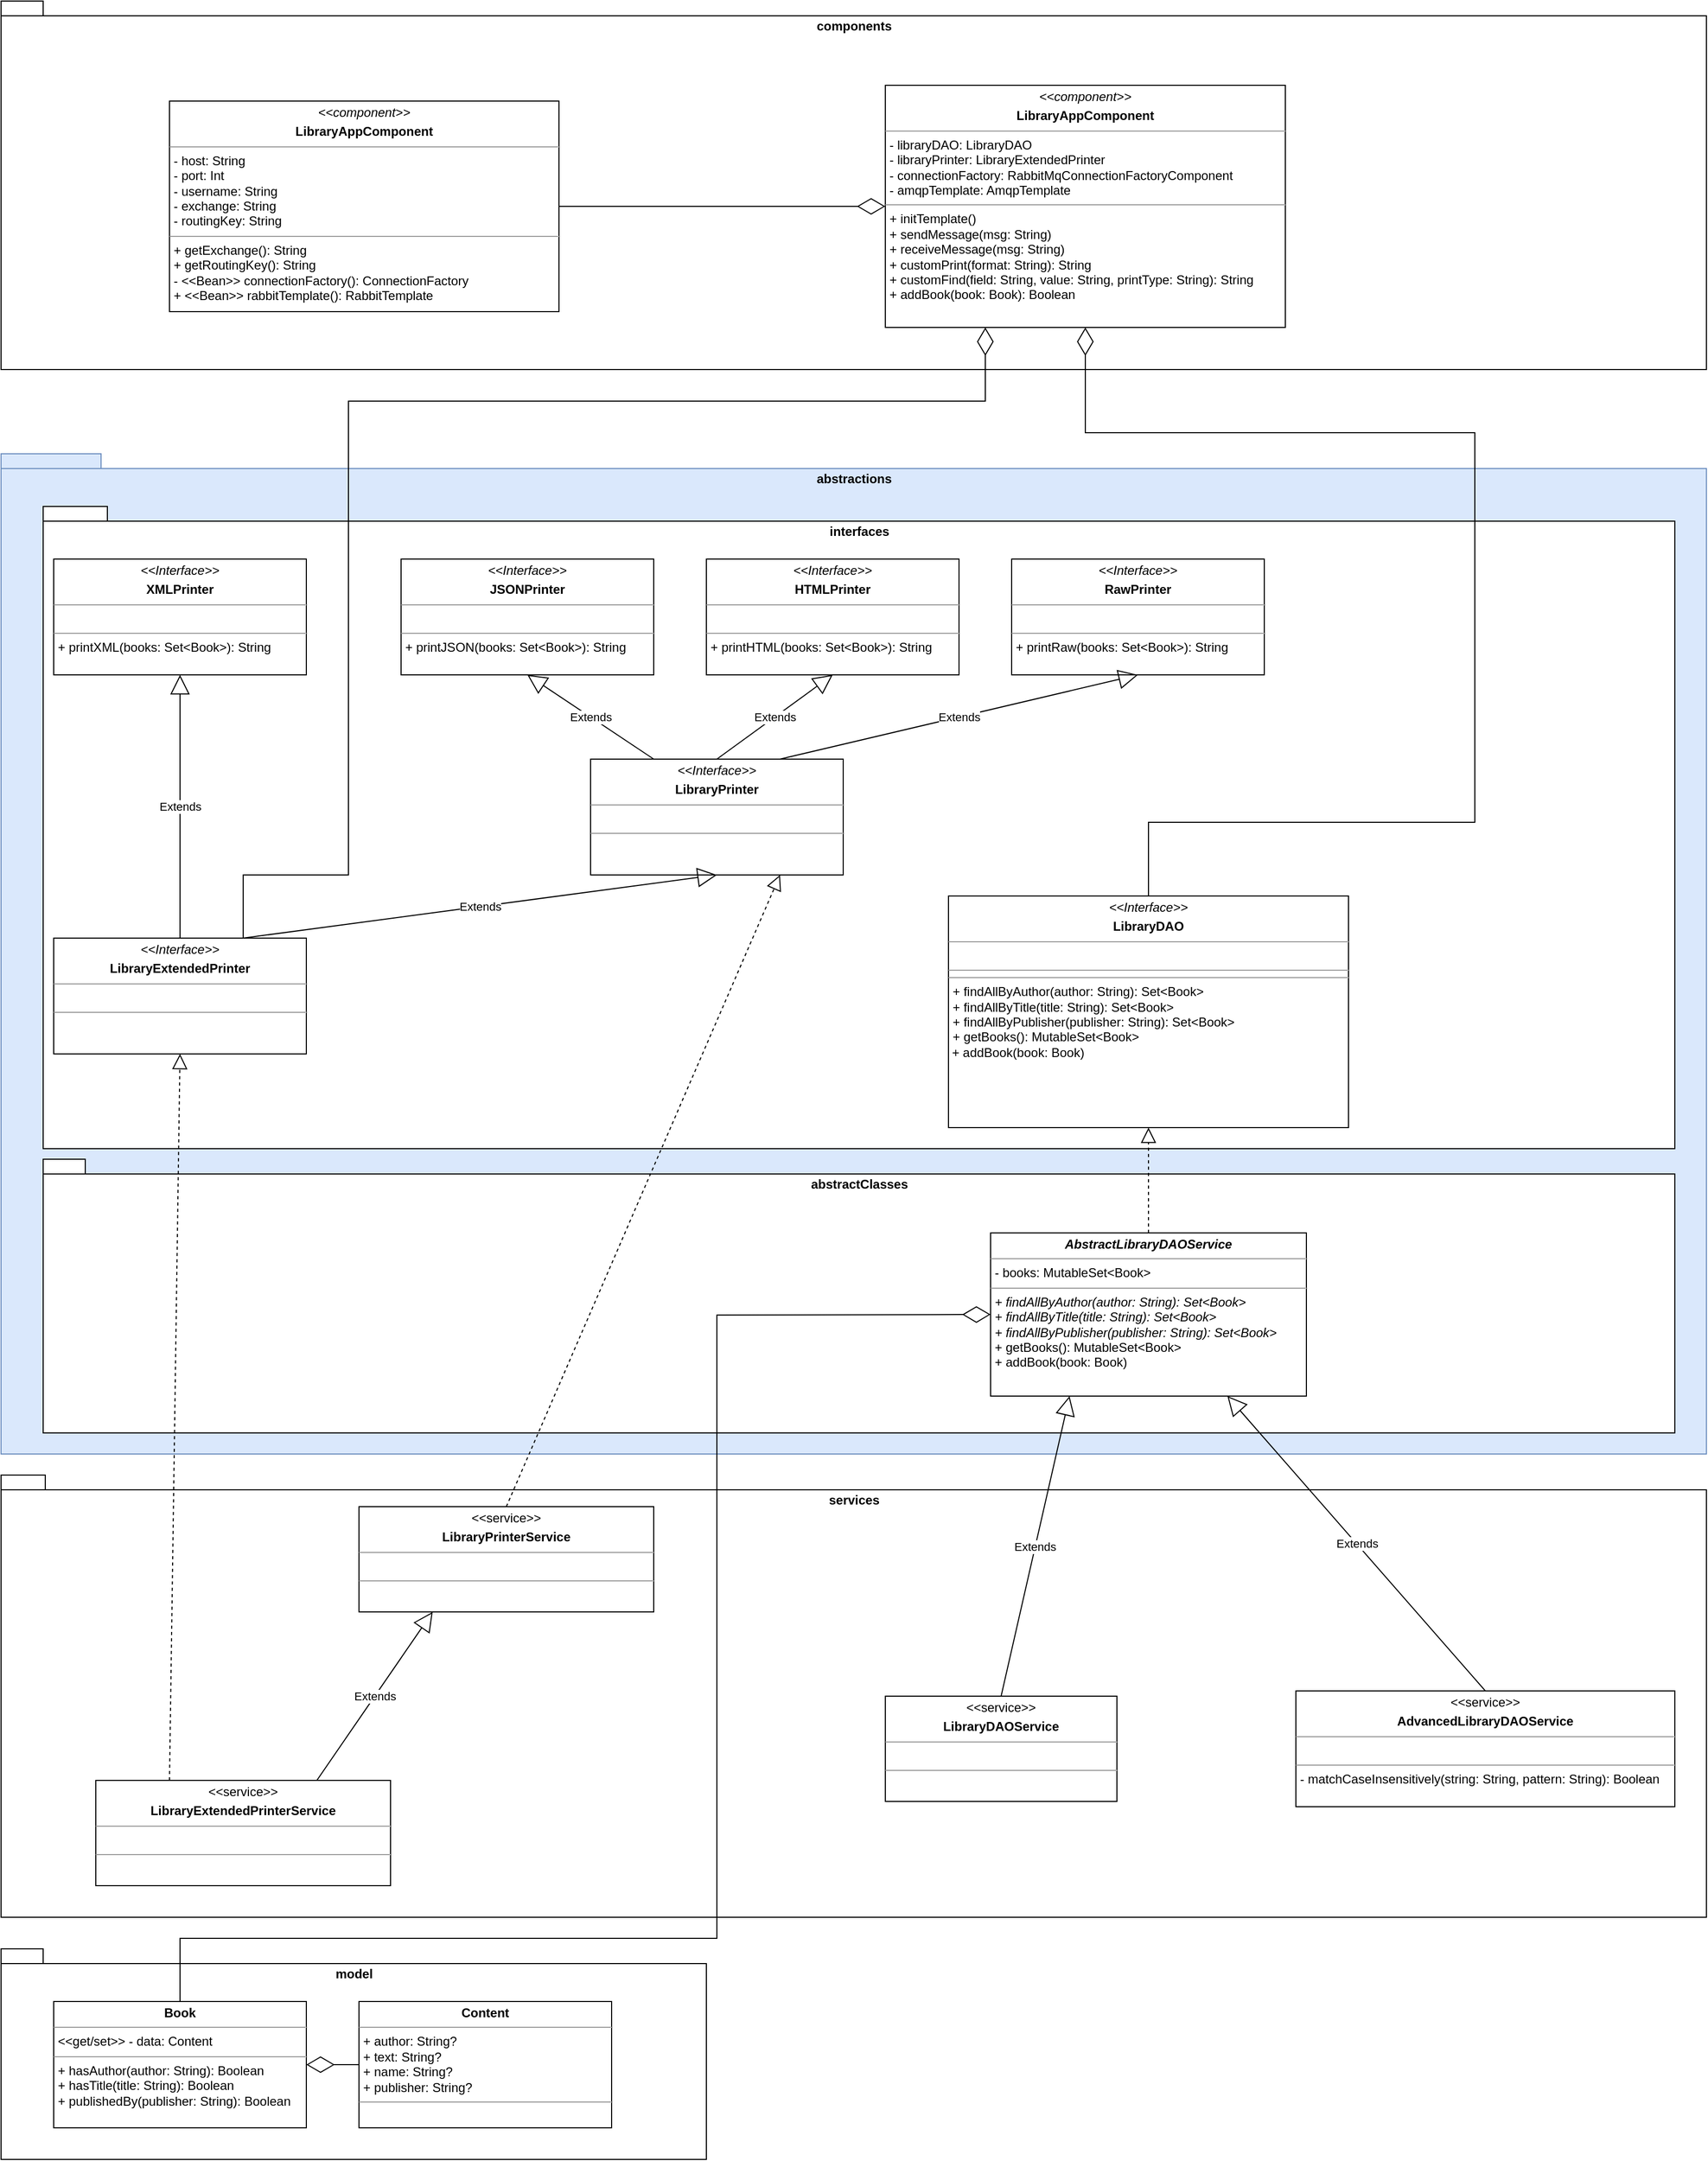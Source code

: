 <mxfile version="17.2.4" type="device"><diagram id="8pUNnkJW_5A-BNR_VRTr" name="Page-1"><mxGraphModel dx="2322" dy="3456" grid="1" gridSize="10" guides="1" tooltips="1" connect="1" arrows="1" fold="1" page="0" pageScale="1" pageWidth="850" pageHeight="1100" math="0" shadow="0"><root><mxCell id="0"/><mxCell id="1" parent="0"/><mxCell id="Xpjkfp5_LxLIs_rnmjE8-44" value="components" style="shape=folder;fontStyle=1;spacingTop=10;tabWidth=40;tabHeight=14;tabPosition=left;html=1;verticalAlign=top;" parent="1" vertex="1"><mxGeometry x="110" y="-1670" width="1620" height="350" as="geometry"/></mxCell><mxCell id="Xpjkfp5_LxLIs_rnmjE8-38" value="&lt;div&gt;abstractions&lt;/div&gt;&lt;div&gt;&lt;br&gt;&lt;/div&gt;" style="shape=folder;fontStyle=1;spacingTop=10;tabWidth=40;tabHeight=14;tabPosition=left;html=1;verticalAlign=top;fillColor=#dae8fc;strokeColor=#6c8ebf;" parent="1" vertex="1"><mxGeometry x="110" y="-1240" width="1620" height="950" as="geometry"/></mxCell><mxCell id="Xpjkfp5_LxLIs_rnmjE8-36" value="&lt;div&gt;interfaces&lt;/div&gt;&lt;div&gt;&lt;br&gt;&lt;/div&gt;" style="shape=folder;fontStyle=1;spacingTop=10;tabWidth=40;tabHeight=14;tabPosition=left;html=1;verticalAlign=top;" parent="1" vertex="1"><mxGeometry x="150" y="-1190" width="1550" height="610" as="geometry"/></mxCell><mxCell id="Xpjkfp5_LxLIs_rnmjE8-35" value="abstractClasses" style="shape=folder;fontStyle=1;spacingTop=10;tabWidth=40;tabHeight=14;tabPosition=left;html=1;verticalAlign=top;" parent="1" vertex="1"><mxGeometry x="150" y="-570" width="1550" height="260" as="geometry"/></mxCell><mxCell id="Xpjkfp5_LxLIs_rnmjE8-34" value="&lt;div&gt;services&lt;/div&gt;" style="shape=folder;fontStyle=1;spacingTop=10;tabWidth=40;tabHeight=14;tabPosition=left;html=1;verticalAlign=top;" parent="1" vertex="1"><mxGeometry x="110" y="-270" width="1620" height="420" as="geometry"/></mxCell><mxCell id="Xpjkfp5_LxLIs_rnmjE8-4" value="model" style="shape=folder;fontStyle=1;spacingTop=10;tabWidth=40;tabHeight=14;tabPosition=left;html=1;verticalAlign=top;" parent="1" vertex="1"><mxGeometry x="110" y="180" width="670" height="200" as="geometry"/></mxCell><mxCell id="Xpjkfp5_LxLIs_rnmjE8-1" value="&lt;p style=&quot;margin: 0px ; margin-top: 4px ; text-align: center&quot;&gt;&lt;b&gt;Book&lt;/b&gt;&lt;br&gt;&lt;/p&gt;&lt;hr size=&quot;1&quot;&gt;&lt;p style=&quot;margin: 0px ; margin-left: 4px&quot;&gt;&amp;lt;&amp;lt;get/set&amp;gt;&amp;gt; - data: Content&lt;br&gt;&lt;/p&gt;&lt;hr size=&quot;1&quot;&gt;&lt;p style=&quot;margin: 0px ; margin-left: 4px&quot;&gt;+ hasAuthor(author: String): Boolean&lt;/p&gt;&lt;p style=&quot;margin: 0px ; margin-left: 4px&quot;&gt;+ hasTitle(title: String): Boolean&lt;/p&gt;&lt;p style=&quot;margin: 0px ; margin-left: 4px&quot;&gt;+ publishedBy(publisher: String): Boolean&lt;br&gt;&lt;/p&gt;" style="verticalAlign=top;align=left;overflow=fill;fontSize=12;fontFamily=Helvetica;html=1;" parent="1" vertex="1"><mxGeometry x="160" y="230" width="240" height="120" as="geometry"/></mxCell><mxCell id="Xpjkfp5_LxLIs_rnmjE8-2" value="&lt;p style=&quot;margin: 0px ; margin-top: 4px ; text-align: center&quot;&gt;&lt;b&gt;Content&lt;/b&gt;&lt;br&gt;&lt;/p&gt;&lt;hr size=&quot;1&quot;&gt;&lt;p style=&quot;margin: 0px ; margin-left: 4px&quot;&gt;+ author: String?&lt;/p&gt;&lt;p style=&quot;margin: 0px ; margin-left: 4px&quot;&gt;+ text: String?&lt;/p&gt;&lt;p style=&quot;margin: 0px ; margin-left: 4px&quot;&gt;+ name: String?&lt;/p&gt;&lt;p style=&quot;margin: 0px ; margin-left: 4px&quot;&gt;+ publisher: String?&lt;br&gt;&lt;/p&gt;&lt;hr size=&quot;1&quot;&gt;" style="verticalAlign=top;align=left;overflow=fill;fontSize=12;fontFamily=Helvetica;html=1;" parent="1" vertex="1"><mxGeometry x="450" y="230" width="240" height="120" as="geometry"/></mxCell><mxCell id="Xpjkfp5_LxLIs_rnmjE8-3" value="" style="endArrow=diamondThin;endFill=0;endSize=24;html=1;rounded=0;entryX=1;entryY=0.5;entryDx=0;entryDy=0;exitX=0;exitY=0.5;exitDx=0;exitDy=0;" parent="1" source="Xpjkfp5_LxLIs_rnmjE8-2" target="Xpjkfp5_LxLIs_rnmjE8-1" edge="1"><mxGeometry width="160" relative="1" as="geometry"><mxPoint x="240" y="400" as="sourcePoint"/><mxPoint x="400" y="400" as="targetPoint"/></mxGeometry></mxCell><mxCell id="Xpjkfp5_LxLIs_rnmjE8-5" value="&lt;p style=&quot;margin: 0px ; margin-top: 4px ; text-align: center&quot;&gt;&amp;lt;&amp;lt;service&amp;gt;&amp;gt;&lt;b&gt;&lt;br&gt;&lt;/b&gt;&lt;/p&gt;&lt;p style=&quot;margin: 0px ; margin-top: 4px ; text-align: center&quot;&gt;&lt;b&gt;LibraryDAOService&lt;/b&gt;&lt;br&gt;&lt;/p&gt;&lt;hr size=&quot;1&quot;&gt;&lt;div&gt;&lt;br&gt;&lt;/div&gt;&lt;hr size=&quot;1&quot;&gt;" style="verticalAlign=top;align=left;overflow=fill;fontSize=12;fontFamily=Helvetica;html=1;" parent="1" vertex="1"><mxGeometry x="950" y="-60" width="220" height="100" as="geometry"/></mxCell><mxCell id="Xpjkfp5_LxLIs_rnmjE8-7" value="&lt;p style=&quot;margin: 0px ; margin-top: 4px ; text-align: center&quot;&gt;&amp;lt;&amp;lt;service&amp;gt;&amp;gt;&lt;b&gt;&lt;br&gt;&lt;/b&gt;&lt;/p&gt;&lt;p style=&quot;margin: 0px ; margin-top: 4px ; text-align: center&quot;&gt;&lt;b&gt;AdvancedLibraryDAOService&lt;/b&gt;&lt;br&gt;&lt;/p&gt;&lt;hr size=&quot;1&quot;&gt;&lt;div&gt;&lt;br&gt;&lt;/div&gt;&lt;hr size=&quot;1&quot;&gt;&lt;p style=&quot;margin: 0px ; margin-left: 4px&quot;&gt;- matchCaseInsensitively(string: String, pattern: String): Boolean&lt;br&gt;&lt;/p&gt;" style="verticalAlign=top;align=left;overflow=fill;fontSize=12;fontFamily=Helvetica;html=1;" parent="1" vertex="1"><mxGeometry x="1340" y="-65" width="360" height="110" as="geometry"/></mxCell><mxCell id="Xpjkfp5_LxLIs_rnmjE8-8" value="&lt;p style=&quot;margin: 0px ; margin-top: 4px ; text-align: center&quot;&gt;&amp;lt;&amp;lt;service&amp;gt;&amp;gt;&lt;b&gt;&lt;br&gt;&lt;/b&gt;&lt;/p&gt;&lt;p style=&quot;margin: 0px ; margin-top: 4px ; text-align: center&quot;&gt;&lt;b&gt;LibraryExtendedPrinterService&lt;/b&gt;&lt;br&gt;&lt;/p&gt;&lt;hr size=&quot;1&quot;&gt;&lt;div&gt;&lt;br&gt;&lt;/div&gt;&lt;hr size=&quot;1&quot;&gt;" style="verticalAlign=top;align=left;overflow=fill;fontSize=12;fontFamily=Helvetica;html=1;" parent="1" vertex="1"><mxGeometry x="200" y="20" width="280" height="100" as="geometry"/></mxCell><mxCell id="Xpjkfp5_LxLIs_rnmjE8-9" value="&lt;p style=&quot;margin: 0px ; margin-top: 4px ; text-align: center&quot;&gt;&amp;lt;&amp;lt;service&amp;gt;&amp;gt;&lt;b&gt;&lt;br&gt;&lt;/b&gt;&lt;/p&gt;&lt;p style=&quot;margin: 0px ; margin-top: 4px ; text-align: center&quot;&gt;&lt;b&gt;LibraryPrinterService&lt;/b&gt;&lt;br&gt;&lt;/p&gt;&lt;hr size=&quot;1&quot;&gt;&lt;div&gt;&lt;br&gt;&lt;/div&gt;&lt;hr size=&quot;1&quot;&gt;" style="verticalAlign=top;align=left;overflow=fill;fontSize=12;fontFamily=Helvetica;html=1;" parent="1" vertex="1"><mxGeometry x="450" y="-240" width="280" height="100" as="geometry"/></mxCell><mxCell id="Xpjkfp5_LxLIs_rnmjE8-12" value="&lt;p style=&quot;margin: 0px ; margin-top: 4px ; text-align: center&quot;&gt;&lt;i&gt;&lt;b&gt;AbstractLibraryDAOService&lt;/b&gt;&lt;/i&gt;&lt;br&gt;&lt;/p&gt;&lt;hr size=&quot;1&quot;&gt;&lt;p style=&quot;margin: 0px ; margin-left: 4px&quot;&gt;- books: MutableSet&amp;lt;Book&amp;gt;&lt;/p&gt;&lt;hr size=&quot;1&quot;&gt;&lt;p style=&quot;margin: 0px ; margin-left: 4px&quot;&gt;&lt;i&gt;+ findAllByAuthor(author: String): Set&amp;lt;Book&amp;gt;&lt;/i&gt;&lt;/p&gt;&lt;p style=&quot;margin: 0px ; margin-left: 4px&quot;&gt;&lt;i&gt;+ findAllByTitle(title: String): Set&amp;lt;Book&amp;gt;&lt;/i&gt;&lt;/p&gt;&lt;p style=&quot;margin: 0px ; margin-left: 4px&quot;&gt;&lt;i&gt;+ findAllByPublisher(publisher: String): Set&amp;lt;Book&amp;gt;&lt;/i&gt;&lt;/p&gt;&lt;p style=&quot;margin: 0px ; margin-left: 4px&quot;&gt;&lt;/p&gt;&lt;p style=&quot;margin: 0px ; margin-left: 4px&quot;&gt;+ getBooks(): MutableSet&amp;lt;Book&amp;gt;&lt;/p&gt;&lt;p style=&quot;margin: 0px ; margin-left: 4px&quot;&gt;+ addBook(book: Book)&lt;br&gt;&lt;/p&gt;" style="verticalAlign=top;align=left;overflow=fill;fontSize=12;fontFamily=Helvetica;html=1;" parent="1" vertex="1"><mxGeometry x="1050" y="-500" width="300" height="155" as="geometry"/></mxCell><mxCell id="Xpjkfp5_LxLIs_rnmjE8-13" value="&lt;p style=&quot;margin: 0px ; margin-top: 4px ; text-align: center&quot;&gt;&lt;i&gt;&amp;lt;&amp;lt;Interface&amp;gt;&amp;gt;&lt;/i&gt;&lt;/p&gt;&lt;p style=&quot;margin: 0px ; margin-top: 4px ; text-align: center&quot;&gt;&lt;b&gt;HTMLPrinter&lt;/b&gt;&lt;br&gt;&lt;/p&gt;&lt;hr size=&quot;1&quot;&gt;&lt;p style=&quot;margin: 0px ; margin-left: 4px&quot;&gt;&lt;br&gt;&lt;/p&gt;&lt;hr size=&quot;1&quot;&gt;&lt;p style=&quot;margin: 0px ; margin-left: 4px&quot;&gt;+ printHTML(books: Set&amp;lt;Book&amp;gt;): String&lt;br&gt;&lt;/p&gt;" style="verticalAlign=top;align=left;overflow=fill;fontSize=12;fontFamily=Helvetica;html=1;" parent="1" vertex="1"><mxGeometry x="780" y="-1140" width="240" height="110" as="geometry"/></mxCell><mxCell id="Xpjkfp5_LxLIs_rnmjE8-14" value="&lt;p style=&quot;margin: 0px ; margin-top: 4px ; text-align: center&quot;&gt;&lt;i&gt;&amp;lt;&amp;lt;Interface&amp;gt;&amp;gt;&lt;/i&gt;&lt;/p&gt;&lt;p style=&quot;margin: 0px ; margin-top: 4px ; text-align: center&quot;&gt;&lt;b&gt;JSONPrinter&lt;/b&gt;&lt;br&gt;&lt;/p&gt;&lt;hr size=&quot;1&quot;&gt;&lt;p style=&quot;margin: 0px ; margin-left: 4px&quot;&gt;&lt;br&gt;&lt;/p&gt;&lt;hr size=&quot;1&quot;&gt;&lt;p style=&quot;margin: 0px ; margin-left: 4px&quot;&gt;+ printJSON(books: Set&amp;lt;Book&amp;gt;): String&lt;br&gt;&lt;/p&gt;" style="verticalAlign=top;align=left;overflow=fill;fontSize=12;fontFamily=Helvetica;html=1;" parent="1" vertex="1"><mxGeometry x="490" y="-1140" width="240" height="110" as="geometry"/></mxCell><mxCell id="Xpjkfp5_LxLIs_rnmjE8-15" value="&lt;p style=&quot;margin: 0px ; margin-top: 4px ; text-align: center&quot;&gt;&lt;i&gt;&amp;lt;&amp;lt;Interface&amp;gt;&amp;gt;&lt;/i&gt;&lt;/p&gt;&lt;p style=&quot;margin: 0px ; margin-top: 4px ; text-align: center&quot;&gt;&lt;b&gt;RawPrinter&lt;/b&gt;&lt;br&gt;&lt;/p&gt;&lt;hr size=&quot;1&quot;&gt;&lt;p style=&quot;margin: 0px ; margin-left: 4px&quot;&gt;&lt;br&gt;&lt;/p&gt;&lt;hr size=&quot;1&quot;&gt;&lt;p style=&quot;margin: 0px ; margin-left: 4px&quot;&gt;+ printRaw(books: Set&amp;lt;Book&amp;gt;): String&lt;br&gt;&lt;/p&gt;" style="verticalAlign=top;align=left;overflow=fill;fontSize=12;fontFamily=Helvetica;html=1;" parent="1" vertex="1"><mxGeometry x="1070" y="-1140" width="240" height="110" as="geometry"/></mxCell><mxCell id="Xpjkfp5_LxLIs_rnmjE8-16" value="&lt;p style=&quot;margin: 0px ; margin-top: 4px ; text-align: center&quot;&gt;&lt;i&gt;&amp;lt;&amp;lt;Interface&amp;gt;&amp;gt;&lt;/i&gt;&lt;/p&gt;&lt;p style=&quot;margin: 0px ; margin-top: 4px ; text-align: center&quot;&gt;&lt;b&gt;XMLPrinter&lt;/b&gt;&lt;br&gt;&lt;/p&gt;&lt;hr size=&quot;1&quot;&gt;&lt;p style=&quot;margin: 0px ; margin-left: 4px&quot;&gt;&lt;br&gt;&lt;/p&gt;&lt;hr size=&quot;1&quot;&gt;&lt;p style=&quot;margin: 0px ; margin-left: 4px&quot;&gt;+ printXML(books: Set&amp;lt;Book&amp;gt;): String&lt;br&gt;&lt;/p&gt;" style="verticalAlign=top;align=left;overflow=fill;fontSize=12;fontFamily=Helvetica;html=1;" parent="1" vertex="1"><mxGeometry x="160" y="-1140" width="240" height="110" as="geometry"/></mxCell><mxCell id="Xpjkfp5_LxLIs_rnmjE8-17" value="&lt;p style=&quot;margin: 0px ; margin-top: 4px ; text-align: center&quot;&gt;&lt;i&gt;&amp;lt;&amp;lt;Interface&amp;gt;&amp;gt;&lt;/i&gt;&lt;/p&gt;&lt;p style=&quot;margin: 0px ; margin-top: 4px ; text-align: center&quot;&gt;&lt;b&gt;LibraryPrinter&lt;/b&gt;&lt;br&gt;&lt;/p&gt;&lt;hr size=&quot;1&quot;&gt;&lt;p style=&quot;margin: 0px ; margin-left: 4px&quot;&gt;&lt;br&gt;&lt;/p&gt;&lt;hr size=&quot;1&quot;&gt;&lt;p style=&quot;margin: 0px ; margin-left: 4px&quot;&gt;&lt;br&gt;&lt;/p&gt;" style="verticalAlign=top;align=left;overflow=fill;fontSize=12;fontFamily=Helvetica;html=1;" parent="1" vertex="1"><mxGeometry x="670" y="-950" width="240" height="110" as="geometry"/></mxCell><mxCell id="Xpjkfp5_LxLIs_rnmjE8-18" value="&lt;p style=&quot;margin: 0px ; margin-top: 4px ; text-align: center&quot;&gt;&lt;i&gt;&amp;lt;&amp;lt;Interface&amp;gt;&amp;gt;&lt;/i&gt;&lt;/p&gt;&lt;p style=&quot;margin: 0px ; margin-top: 4px ; text-align: center&quot;&gt;&lt;b&gt;LibraryExtendedPrinter&lt;/b&gt;&lt;br&gt;&lt;/p&gt;&lt;hr size=&quot;1&quot;&gt;&lt;p style=&quot;margin: 0px ; margin-left: 4px&quot;&gt;&lt;br&gt;&lt;/p&gt;&lt;hr size=&quot;1&quot;&gt;&lt;p style=&quot;margin: 0px ; margin-left: 4px&quot;&gt;&lt;br&gt;&lt;/p&gt;" style="verticalAlign=top;align=left;overflow=fill;fontSize=12;fontFamily=Helvetica;html=1;" parent="1" vertex="1"><mxGeometry x="160" y="-780" width="240" height="110" as="geometry"/></mxCell><mxCell id="Xpjkfp5_LxLIs_rnmjE8-19" value="&lt;p style=&quot;margin: 0px ; margin-top: 4px ; text-align: center&quot;&gt;&lt;i&gt;&amp;lt;&amp;lt;Interface&amp;gt;&amp;gt;&lt;/i&gt;&lt;/p&gt;&lt;p style=&quot;margin: 0px ; margin-top: 4px ; text-align: center&quot;&gt;&lt;b&gt;LibraryDAO&lt;/b&gt;&lt;br&gt;&lt;/p&gt;&lt;hr size=&quot;1&quot;&gt;&lt;p style=&quot;margin: 0px ; margin-left: 4px&quot;&gt;&lt;br&gt;&lt;/p&gt;&lt;hr size=&quot;1&quot;&gt;&lt;hr size=&quot;1&quot;&gt;&lt;p style=&quot;margin: 0px ; margin-left: 4px&quot;&gt;+ findAllByAuthor(author: String): Set&amp;lt;Book&amp;gt;&lt;/p&gt;&lt;p style=&quot;margin: 0px ; margin-left: 4px&quot;&gt;+ findAllByTitle(title: String): Set&amp;lt;Book&amp;gt;&lt;/p&gt;&lt;p style=&quot;margin: 0px ; margin-left: 4px&quot;&gt;+ findAllByPublisher(publisher: String): Set&amp;lt;Book&amp;gt;&lt;/p&gt;&lt;p style=&quot;margin: 0px ; margin-left: 4px&quot;&gt;+ getBooks(): MutableSet&amp;lt;Book&amp;gt;&lt;/p&gt;&amp;nbsp;+ addBook(book: Book)&lt;p style=&quot;margin: 0px ; margin-left: 4px&quot;&gt;&lt;/p&gt;" style="verticalAlign=top;align=left;overflow=fill;fontSize=12;fontFamily=Helvetica;html=1;" parent="1" vertex="1"><mxGeometry x="1010" y="-820" width="380" height="220" as="geometry"/></mxCell><mxCell id="Xpjkfp5_LxLIs_rnmjE8-20" value="Extends" style="endArrow=block;endSize=16;endFill=0;html=1;rounded=0;entryX=0.5;entryY=1;entryDx=0;entryDy=0;exitX=0.5;exitY=0;exitDx=0;exitDy=0;" parent="1" source="Xpjkfp5_LxLIs_rnmjE8-17" target="Xpjkfp5_LxLIs_rnmjE8-13" edge="1"><mxGeometry width="160" relative="1" as="geometry"><mxPoint x="280" y="-760" as="sourcePoint"/><mxPoint x="440" y="-760" as="targetPoint"/></mxGeometry></mxCell><mxCell id="Xpjkfp5_LxLIs_rnmjE8-21" value="Extends" style="endArrow=block;endSize=16;endFill=0;html=1;rounded=0;entryX=0.5;entryY=1;entryDx=0;entryDy=0;exitX=0.75;exitY=0;exitDx=0;exitDy=0;" parent="1" source="Xpjkfp5_LxLIs_rnmjE8-17" target="Xpjkfp5_LxLIs_rnmjE8-15" edge="1"><mxGeometry width="160" relative="1" as="geometry"><mxPoint x="660" y="-790" as="sourcePoint"/><mxPoint x="660" y="-950" as="targetPoint"/></mxGeometry></mxCell><mxCell id="Xpjkfp5_LxLIs_rnmjE8-22" value="Extends" style="endArrow=block;endSize=16;endFill=0;html=1;rounded=0;entryX=0.5;entryY=1;entryDx=0;entryDy=0;exitX=0.25;exitY=0;exitDx=0;exitDy=0;" parent="1" source="Xpjkfp5_LxLIs_rnmjE8-17" target="Xpjkfp5_LxLIs_rnmjE8-14" edge="1"><mxGeometry width="160" relative="1" as="geometry"><mxPoint x="670" y="-780" as="sourcePoint"/><mxPoint x="670" y="-940" as="targetPoint"/></mxGeometry></mxCell><mxCell id="Xpjkfp5_LxLIs_rnmjE8-23" value="Extends" style="endArrow=block;endSize=16;endFill=0;html=1;rounded=0;entryX=0.5;entryY=1;entryDx=0;entryDy=0;exitX=0.5;exitY=0;exitDx=0;exitDy=0;" parent="1" source="Xpjkfp5_LxLIs_rnmjE8-18" target="Xpjkfp5_LxLIs_rnmjE8-16" edge="1"><mxGeometry width="160" relative="1" as="geometry"><mxPoint x="680" y="-770" as="sourcePoint"/><mxPoint x="680" y="-930" as="targetPoint"/></mxGeometry></mxCell><mxCell id="Xpjkfp5_LxLIs_rnmjE8-24" value="Extends" style="endArrow=block;endSize=16;endFill=0;html=1;rounded=0;entryX=0.5;entryY=1;entryDx=0;entryDy=0;exitX=0.75;exitY=0;exitDx=0;exitDy=0;" parent="1" source="Xpjkfp5_LxLIs_rnmjE8-18" target="Xpjkfp5_LxLIs_rnmjE8-17" edge="1"><mxGeometry width="160" relative="1" as="geometry"><mxPoint x="690" y="-760" as="sourcePoint"/><mxPoint x="690" y="-920" as="targetPoint"/></mxGeometry></mxCell><mxCell id="Xpjkfp5_LxLIs_rnmjE8-25" value="Extends" style="endArrow=block;endSize=16;endFill=0;html=1;rounded=0;entryX=0.25;entryY=1;entryDx=0;entryDy=0;exitX=0.75;exitY=0;exitDx=0;exitDy=0;" parent="1" source="Xpjkfp5_LxLIs_rnmjE8-8" target="Xpjkfp5_LxLIs_rnmjE8-9" edge="1"><mxGeometry width="160" relative="1" as="geometry"><mxPoint x="170" y="10" as="sourcePoint"/><mxPoint x="170" y="-150" as="targetPoint"/></mxGeometry></mxCell><mxCell id="Xpjkfp5_LxLIs_rnmjE8-26" value="" style="endArrow=block;dashed=1;endFill=0;endSize=12;html=1;rounded=0;entryX=0.5;entryY=1;entryDx=0;entryDy=0;exitX=0.25;exitY=0;exitDx=0;exitDy=0;" parent="1" source="Xpjkfp5_LxLIs_rnmjE8-8" target="Xpjkfp5_LxLIs_rnmjE8-18" edge="1"><mxGeometry width="160" relative="1" as="geometry"><mxPoint x="520" y="-190" as="sourcePoint"/><mxPoint x="680" y="-190" as="targetPoint"/></mxGeometry></mxCell><mxCell id="Xpjkfp5_LxLIs_rnmjE8-27" value="" style="endArrow=block;dashed=1;endFill=0;endSize=12;html=1;rounded=0;entryX=0.75;entryY=1;entryDx=0;entryDy=0;exitX=0.5;exitY=0;exitDx=0;exitDy=0;" parent="1" source="Xpjkfp5_LxLIs_rnmjE8-9" target="Xpjkfp5_LxLIs_rnmjE8-17" edge="1"><mxGeometry width="160" relative="1" as="geometry"><mxPoint x="160" y="130" as="sourcePoint"/><mxPoint x="160" y="-410" as="targetPoint"/></mxGeometry></mxCell><mxCell id="Xpjkfp5_LxLIs_rnmjE8-28" value="" style="endArrow=block;dashed=1;endFill=0;endSize=12;html=1;rounded=0;entryX=0.5;entryY=1;entryDx=0;entryDy=0;exitX=0.5;exitY=0;exitDx=0;exitDy=0;" parent="1" source="Xpjkfp5_LxLIs_rnmjE8-12" target="Xpjkfp5_LxLIs_rnmjE8-19" edge="1"><mxGeometry width="160" relative="1" as="geometry"><mxPoint x="630" y="-690" as="sourcePoint"/><mxPoint x="720" y="-780" as="targetPoint"/></mxGeometry></mxCell><mxCell id="Xpjkfp5_LxLIs_rnmjE8-30" value="Extends" style="endArrow=block;endSize=16;endFill=0;html=1;rounded=0;entryX=0.25;entryY=1;entryDx=0;entryDy=0;exitX=0.5;exitY=0;exitDx=0;exitDy=0;" parent="1" source="Xpjkfp5_LxLIs_rnmjE8-5" target="Xpjkfp5_LxLIs_rnmjE8-12" edge="1"><mxGeometry width="160" relative="1" as="geometry"><mxPoint x="670" y="-80" as="sourcePoint"/><mxPoint x="830" y="-80" as="targetPoint"/></mxGeometry></mxCell><mxCell id="Xpjkfp5_LxLIs_rnmjE8-32" value="Extends" style="endArrow=block;endSize=16;endFill=0;html=1;rounded=0;entryX=0.75;entryY=1;entryDx=0;entryDy=0;exitX=0.5;exitY=0;exitDx=0;exitDy=0;" parent="1" source="Xpjkfp5_LxLIs_rnmjE8-7" target="Xpjkfp5_LxLIs_rnmjE8-12" edge="1"><mxGeometry width="160" relative="1" as="geometry"><mxPoint x="1050" y="200" as="sourcePoint"/><mxPoint x="1220" y="-85" as="targetPoint"/></mxGeometry></mxCell><mxCell id="Xpjkfp5_LxLIs_rnmjE8-33" value="" style="endArrow=diamondThin;endFill=0;endSize=24;html=1;rounded=0;entryX=0;entryY=0.5;entryDx=0;entryDy=0;exitX=0.5;exitY=0;exitDx=0;exitDy=0;" parent="1" source="Xpjkfp5_LxLIs_rnmjE8-1" target="Xpjkfp5_LxLIs_rnmjE8-12" edge="1"><mxGeometry width="160" relative="1" as="geometry"><mxPoint x="670" y="-50" as="sourcePoint"/><mxPoint x="830" y="-50" as="targetPoint"/><Array as="points"><mxPoint x="280" y="170"/><mxPoint x="790" y="170"/><mxPoint x="790" y="-422"/></Array></mxGeometry></mxCell><mxCell id="Xpjkfp5_LxLIs_rnmjE8-37" value="&lt;p style=&quot;margin: 0px ; margin-top: 4px ; text-align: center&quot;&gt;&lt;i&gt;&amp;lt;&amp;lt;component&amp;gt;&amp;gt;&lt;/i&gt;&lt;/p&gt;&lt;p style=&quot;margin: 0px ; margin-top: 4px ; text-align: center&quot;&gt;&lt;b&gt;LibraryAppComponent&lt;/b&gt;&lt;br&gt;&lt;/p&gt;&lt;hr size=&quot;1&quot;&gt;&lt;p style=&quot;margin: 0px ; margin-left: 4px&quot;&gt;- libraryDAO: LibraryDAO&lt;/p&gt;&lt;p style=&quot;margin: 0px ; margin-left: 4px&quot;&gt;- libraryPrinter: LibraryExtendedPrinter&lt;/p&gt;&lt;p style=&quot;margin: 0px ; margin-left: 4px&quot;&gt;- connectionFactory: RabbitMqConnectionFactoryComponent&lt;/p&gt;&lt;p style=&quot;margin: 0px ; margin-left: 4px&quot;&gt;- amqpTemplate: AmqpTemplate&lt;br&gt;&lt;/p&gt;&lt;hr size=&quot;1&quot;&gt;&lt;p style=&quot;margin: 0px ; margin-left: 4px&quot;&gt;+ initTemplate()&lt;/p&gt;&lt;p style=&quot;margin: 0px ; margin-left: 4px&quot;&gt;+ sendMessage(msg: String)&lt;/p&gt;&lt;p style=&quot;margin: 0px ; margin-left: 4px&quot;&gt;+ receiveMessage(msg: String)&lt;/p&gt;&lt;p style=&quot;margin: 0px ; margin-left: 4px&quot;&gt;+ customPrint(format: String): String&lt;/p&gt;&lt;p style=&quot;margin: 0px ; margin-left: 4px&quot;&gt;+ customFind(field: String, value: String, printType: String): String&lt;/p&gt;&lt;p style=&quot;margin: 0px ; margin-left: 4px&quot;&gt;+ addBook(book: Book): Boolean&lt;br&gt;&lt;/p&gt;" style="verticalAlign=top;align=left;overflow=fill;fontSize=12;fontFamily=Helvetica;html=1;" parent="1" vertex="1"><mxGeometry x="950" y="-1590" width="380" height="230" as="geometry"/></mxCell><mxCell id="Xpjkfp5_LxLIs_rnmjE8-39" value="&lt;p style=&quot;margin: 0px ; margin-top: 4px ; text-align: center&quot;&gt;&lt;i&gt;&amp;lt;&amp;lt;component&amp;gt;&amp;gt;&lt;/i&gt;&lt;/p&gt;&lt;p style=&quot;margin: 0px ; margin-top: 4px ; text-align: center&quot;&gt;&lt;b&gt;LibraryAppComponent&lt;/b&gt;&lt;br&gt;&lt;/p&gt;&lt;hr size=&quot;1&quot;&gt;&lt;p style=&quot;margin: 0px ; margin-left: 4px&quot;&gt;- host: String&lt;br&gt;&lt;/p&gt;&lt;p style=&quot;margin: 0px ; margin-left: 4px&quot;&gt;- port: Int&lt;br&gt;&lt;/p&gt;&lt;p style=&quot;margin: 0px ; margin-left: 4px&quot;&gt;- username: String&lt;br&gt;&lt;/p&gt;&lt;p style=&quot;margin: 0px ; margin-left: 4px&quot;&gt;- exchange: String&lt;/p&gt;&lt;p style=&quot;margin: 0px ; margin-left: 4px&quot;&gt;- routingKey: String&lt;br&gt;&lt;/p&gt;&lt;hr size=&quot;1&quot;&gt;&lt;p style=&quot;margin: 0px ; margin-left: 4px&quot;&gt;+ getExchange(): String&lt;/p&gt;&lt;p style=&quot;margin: 0px ; margin-left: 4px&quot;&gt;+ getRoutingKey(): String&lt;/p&gt;&lt;p style=&quot;margin: 0px ; margin-left: 4px&quot;&gt;- &amp;lt;&amp;lt;Bean&amp;gt;&amp;gt; connectionFactory(): ConnectionFactory&lt;/p&gt;&lt;p style=&quot;margin: 0px ; margin-left: 4px&quot;&gt;+ &amp;lt;&amp;lt;Bean&amp;gt;&amp;gt; rabbitTemplate(): RabbitTemplate&lt;br&gt;&lt;/p&gt;" style="verticalAlign=top;align=left;overflow=fill;fontSize=12;fontFamily=Helvetica;html=1;" parent="1" vertex="1"><mxGeometry x="270" y="-1575" width="370" height="200" as="geometry"/></mxCell><mxCell id="Xpjkfp5_LxLIs_rnmjE8-40" value="" style="endArrow=diamondThin;endFill=0;endSize=24;html=1;rounded=0;entryX=0;entryY=0.5;entryDx=0;entryDy=0;exitX=1;exitY=0.5;exitDx=0;exitDy=0;" parent="1" source="Xpjkfp5_LxLIs_rnmjE8-39" target="Xpjkfp5_LxLIs_rnmjE8-37" edge="1"><mxGeometry width="160" relative="1" as="geometry"><mxPoint x="670" y="-1070" as="sourcePoint"/><mxPoint x="830" y="-1070" as="targetPoint"/></mxGeometry></mxCell><mxCell id="Xpjkfp5_LxLIs_rnmjE8-41" value="" style="endArrow=diamondThin;endFill=0;endSize=24;html=1;rounded=0;entryX=0.5;entryY=1;entryDx=0;entryDy=0;exitX=0.5;exitY=0;exitDx=0;exitDy=0;" parent="1" source="Xpjkfp5_LxLIs_rnmjE8-19" target="Xpjkfp5_LxLIs_rnmjE8-37" edge="1"><mxGeometry width="160" relative="1" as="geometry"><mxPoint x="650" y="-1465" as="sourcePoint"/><mxPoint x="960" y="-1465" as="targetPoint"/><Array as="points"><mxPoint x="1200" y="-890"/><mxPoint x="1510" y="-890"/><mxPoint x="1510" y="-1260"/><mxPoint x="1140" y="-1260"/></Array></mxGeometry></mxCell><mxCell id="Xpjkfp5_LxLIs_rnmjE8-43" value="" style="endArrow=diamondThin;endFill=0;endSize=24;html=1;rounded=0;entryX=0.25;entryY=1;entryDx=0;entryDy=0;exitX=0.75;exitY=0;exitDx=0;exitDy=0;" parent="1" source="Xpjkfp5_LxLIs_rnmjE8-18" target="Xpjkfp5_LxLIs_rnmjE8-37" edge="1"><mxGeometry width="160" relative="1" as="geometry"><mxPoint x="650" y="-1465" as="sourcePoint"/><mxPoint x="960" y="-1465" as="targetPoint"/><Array as="points"><mxPoint x="340" y="-840"/><mxPoint x="440" y="-840"/><mxPoint x="440" y="-1290"/><mxPoint x="1045" y="-1290"/></Array></mxGeometry></mxCell></root></mxGraphModel></diagram></mxfile>